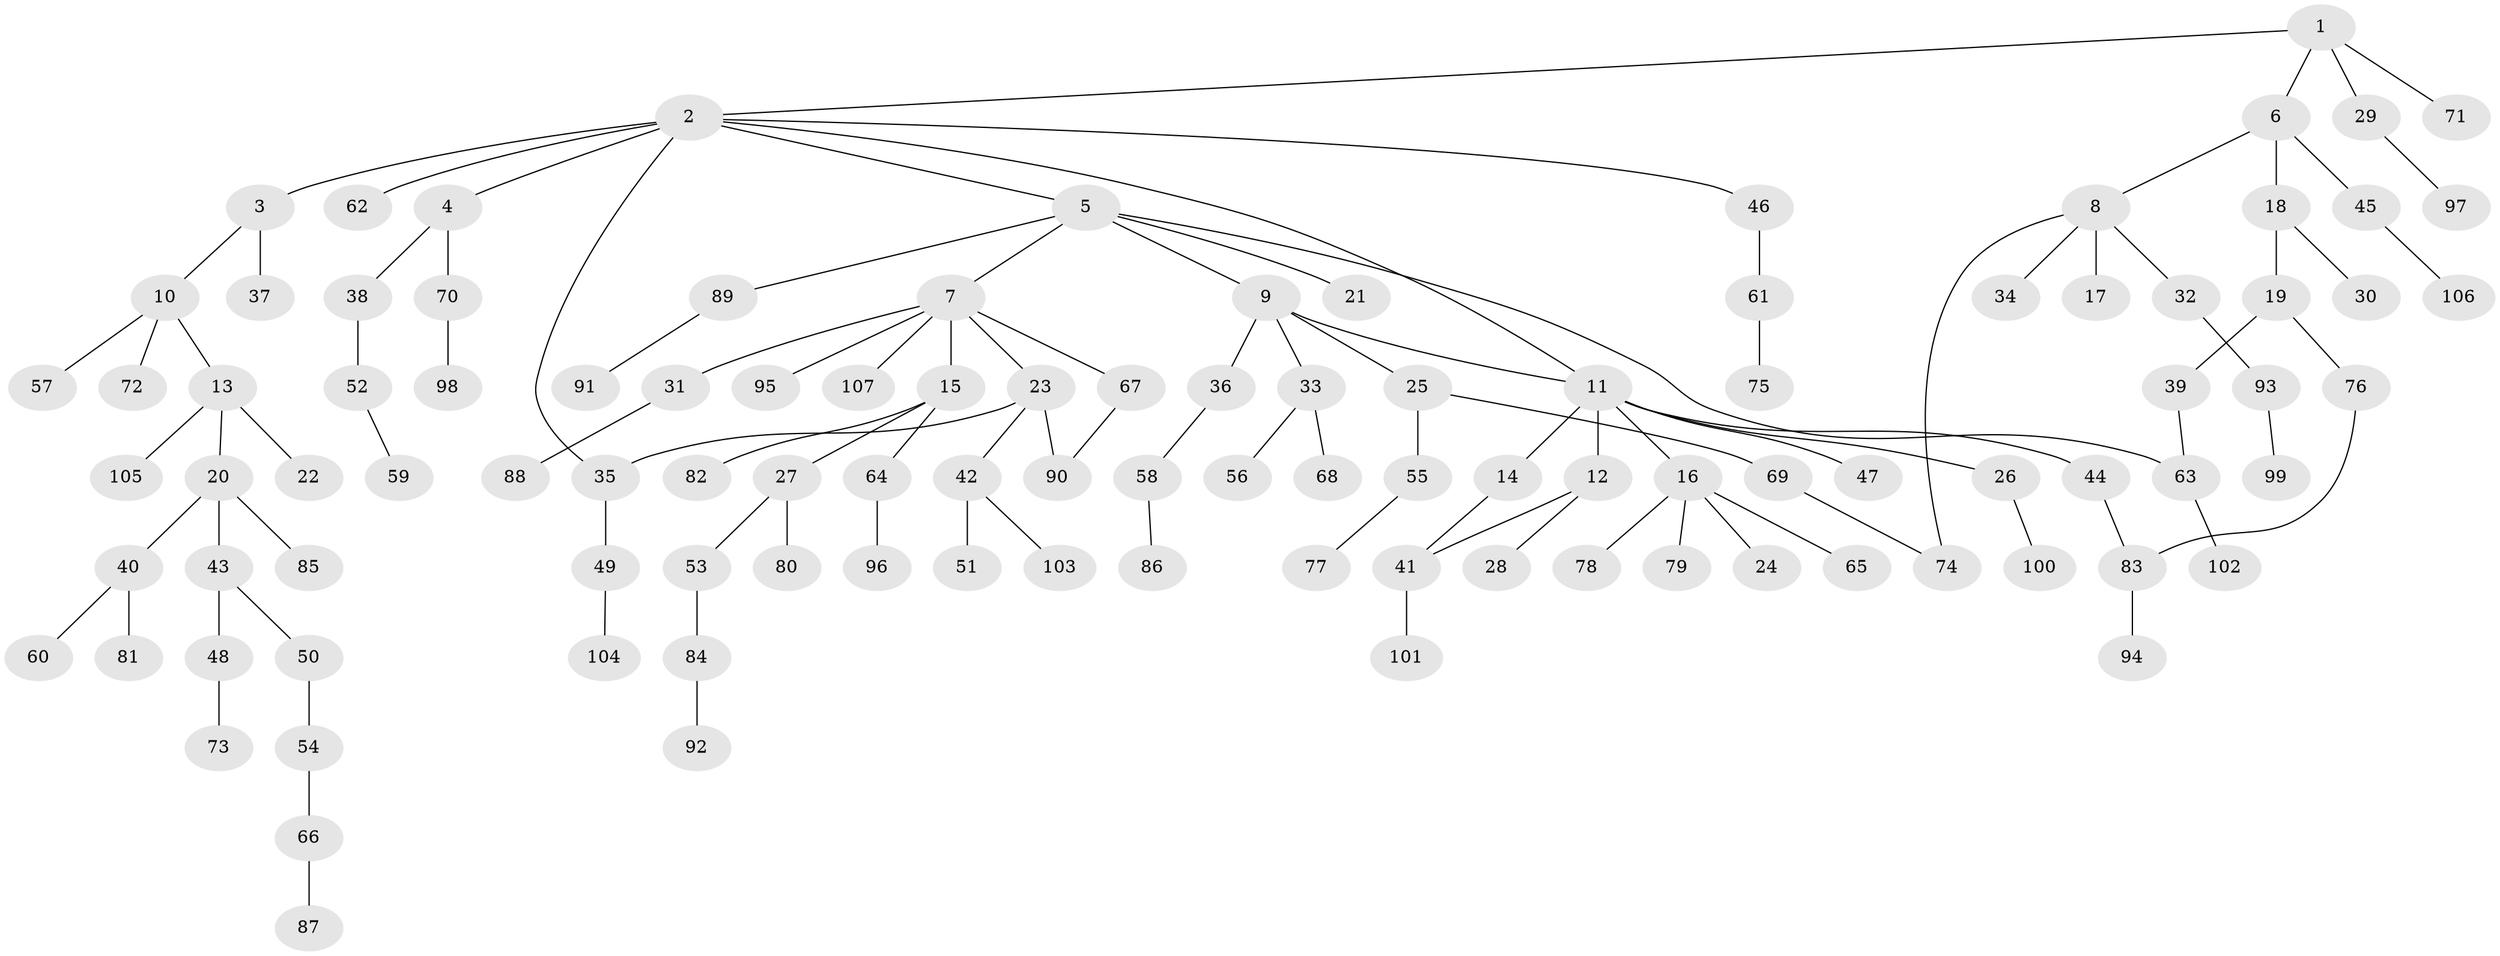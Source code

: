 // coarse degree distribution, {3: 0.09859154929577464, 7: 0.014084507042253521, 2: 0.2676056338028169, 9: 0.014084507042253521, 5: 0.056338028169014086, 6: 0.014084507042253521, 4: 0.028169014084507043, 8: 0.014084507042253521, 1: 0.49295774647887325}
// Generated by graph-tools (version 1.1) at 2025/23/03/03/25 07:23:34]
// undirected, 107 vertices, 113 edges
graph export_dot {
graph [start="1"]
  node [color=gray90,style=filled];
  1;
  2;
  3;
  4;
  5;
  6;
  7;
  8;
  9;
  10;
  11;
  12;
  13;
  14;
  15;
  16;
  17;
  18;
  19;
  20;
  21;
  22;
  23;
  24;
  25;
  26;
  27;
  28;
  29;
  30;
  31;
  32;
  33;
  34;
  35;
  36;
  37;
  38;
  39;
  40;
  41;
  42;
  43;
  44;
  45;
  46;
  47;
  48;
  49;
  50;
  51;
  52;
  53;
  54;
  55;
  56;
  57;
  58;
  59;
  60;
  61;
  62;
  63;
  64;
  65;
  66;
  67;
  68;
  69;
  70;
  71;
  72;
  73;
  74;
  75;
  76;
  77;
  78;
  79;
  80;
  81;
  82;
  83;
  84;
  85;
  86;
  87;
  88;
  89;
  90;
  91;
  92;
  93;
  94;
  95;
  96;
  97;
  98;
  99;
  100;
  101;
  102;
  103;
  104;
  105;
  106;
  107;
  1 -- 2;
  1 -- 6;
  1 -- 29;
  1 -- 71;
  2 -- 3;
  2 -- 4;
  2 -- 5;
  2 -- 11;
  2 -- 46;
  2 -- 62;
  2 -- 35;
  3 -- 10;
  3 -- 37;
  4 -- 38;
  4 -- 70;
  5 -- 7;
  5 -- 9;
  5 -- 21;
  5 -- 89;
  5 -- 63;
  6 -- 8;
  6 -- 18;
  6 -- 45;
  7 -- 15;
  7 -- 23;
  7 -- 31;
  7 -- 67;
  7 -- 95;
  7 -- 107;
  8 -- 17;
  8 -- 32;
  8 -- 34;
  8 -- 74;
  9 -- 25;
  9 -- 33;
  9 -- 36;
  9 -- 11;
  10 -- 13;
  10 -- 57;
  10 -- 72;
  11 -- 12;
  11 -- 14;
  11 -- 16;
  11 -- 26;
  11 -- 44;
  11 -- 47;
  12 -- 28;
  12 -- 41;
  13 -- 20;
  13 -- 22;
  13 -- 105;
  14 -- 41;
  15 -- 27;
  15 -- 64;
  15 -- 82;
  16 -- 24;
  16 -- 65;
  16 -- 78;
  16 -- 79;
  18 -- 19;
  18 -- 30;
  19 -- 39;
  19 -- 76;
  20 -- 40;
  20 -- 43;
  20 -- 85;
  23 -- 35;
  23 -- 42;
  23 -- 90;
  25 -- 55;
  25 -- 69;
  26 -- 100;
  27 -- 53;
  27 -- 80;
  29 -- 97;
  31 -- 88;
  32 -- 93;
  33 -- 56;
  33 -- 68;
  35 -- 49;
  36 -- 58;
  38 -- 52;
  39 -- 63;
  40 -- 60;
  40 -- 81;
  41 -- 101;
  42 -- 51;
  42 -- 103;
  43 -- 48;
  43 -- 50;
  44 -- 83;
  45 -- 106;
  46 -- 61;
  48 -- 73;
  49 -- 104;
  50 -- 54;
  52 -- 59;
  53 -- 84;
  54 -- 66;
  55 -- 77;
  58 -- 86;
  61 -- 75;
  63 -- 102;
  64 -- 96;
  66 -- 87;
  67 -- 90;
  69 -- 74;
  70 -- 98;
  76 -- 83;
  83 -- 94;
  84 -- 92;
  89 -- 91;
  93 -- 99;
}
